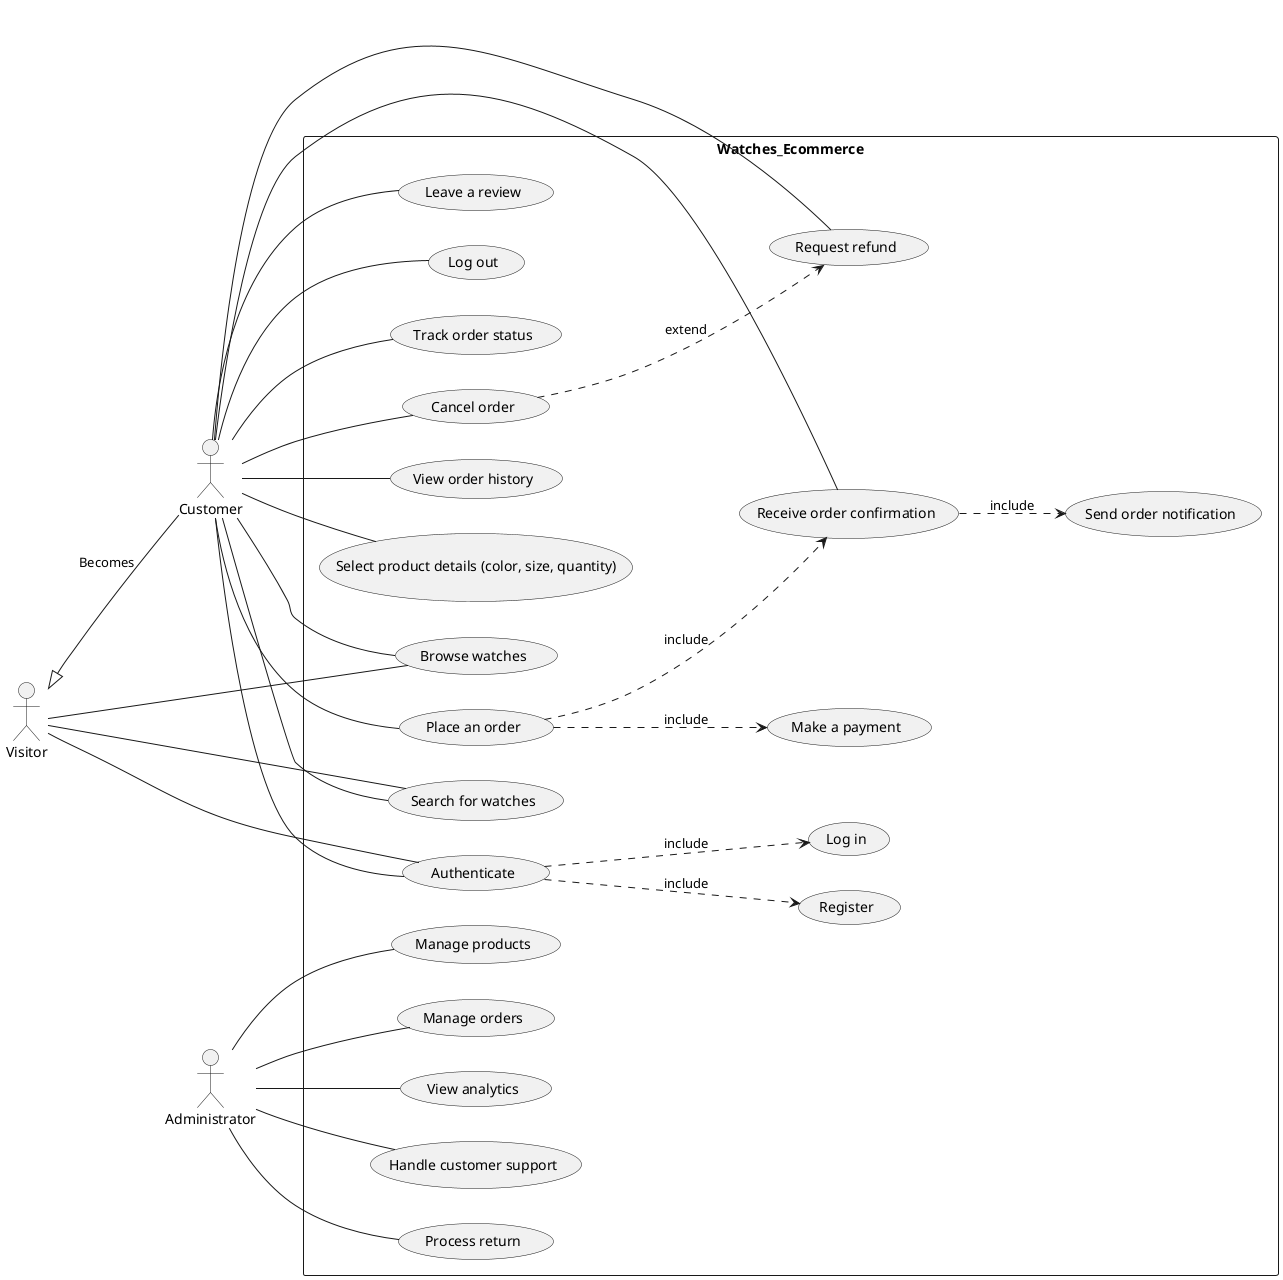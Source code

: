 @startuml Watches_Ecommerce
left to right direction
actor Visitor
actor Customer
actor Administrator

rectangle "Watches_Ecommerce" {
  usecase "Browse watches" as UC_Browse
  usecase "Search for watches" as UC_Search
  usecase "Select product details (color, size, quantity)" as UC_SelectDetails
  usecase "Place an order" as UC_Order
  usecase "Make a payment" as UC_Payment
  usecase "Receive order confirmation" as UC_OrderConfirmation
  usecase "Send order notification" as UC_SendNotification
  usecase "Leave a review" as UC_Review
  usecase "Authenticate" as UC_Authenticate
  usecase "Register" as UC_Register
  usecase "Log in" as UC_Login
  usecase "Log out" as UC_Logout
  usecase "Track order status" as UC_TrackOrder
  usecase "Cancel order" as UC_CancelOrder
  usecase "View order history" as UC_OrderHistory
  usecase "Request refund" as UC_RequestRefund
  usecase "Manage products" as UC_ManageProducts
  usecase "Manage orders" as UC_ManageOrders
  usecase "View analytics" as UC_ViewAnalytics
  usecase "Handle customer support" as UC_CustomerSupport
  usecase "Process return" as UC_ProcessReturn
  
  UC_Authenticate ..> UC_Register : "«include»"
  UC_Authenticate ..> UC_Login : "«include»"
'   UC_SelectDetails ..> UC_Order : "«include»"
  UC_Order ..> UC_Payment : "«include»"
  UC_Order ..> UC_OrderConfirmation : "«include»"
  UC_OrderConfirmation ..> UC_SendNotification : "«include»"
  UC_CancelOrder ..> UC_RequestRefund : "«extend»"
}

Visitor <|-- Customer : "Becomes"
Visitor -- UC_Browse
Visitor -- UC_Search
Visitor -- UC_Authenticate

Customer -- UC_Browse
Customer -- UC_Search
Customer -- UC_SelectDetails
Customer -- UC_Order
' Customer -- UC_Payment
Customer -- UC_OrderConfirmation
Customer -- UC_Review
Customer -- UC_Authenticate
Customer -- UC_Logout
Customer -- UC_TrackOrder
Customer -- UC_CancelOrder
Customer -- UC_OrderHistory
Customer -- UC_RequestRefund

Administrator -- UC_ManageProducts
Administrator -- UC_ManageOrders
Administrator -- UC_ViewAnalytics
Administrator -- UC_CustomerSupport
Administrator -- UC_ProcessReturn
@enduml
